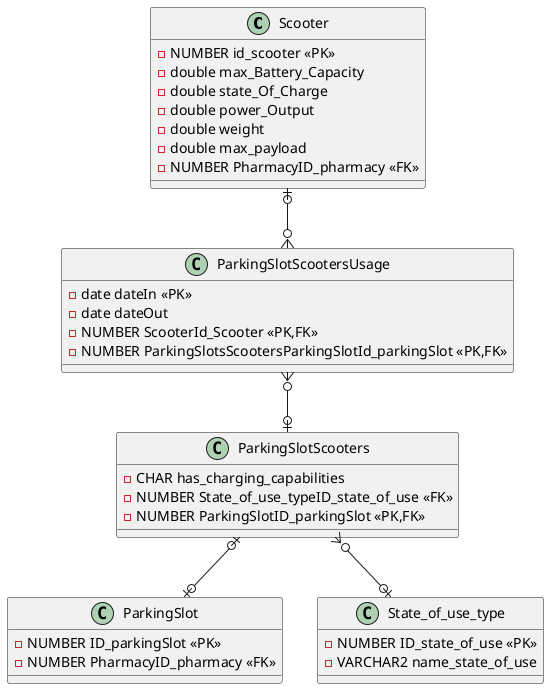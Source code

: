 @startuml
'skinparam linetype polyline


class Scooter {
    -NUMBER id_scooter «PK»
    -double max_Battery_Capacity
    -double state_Of_Charge
    -double power_Output
    -double weight
    -double max_payload
    -NUMBER PharmacyID_pharmacy «FK»
}

class ParkingSlotScootersUsage {
    -date dateIn «PK»
    -date dateOut
    -NUMBER ScooterId_Scooter «PK,FK»
    -NUMBER ParkingSlotsScootersParkingSlotId_parkingSlot «PK,FK»
}

class ParkingSlot{
    -NUMBER ID_parkingSlot «PK»
    -NUMBER PharmacyID_pharmacy «FK»
}

class ParkingSlotScooters{
    -CHAR has_charging_capabilities
    -NUMBER State_of_use_typeID_state_of_use «FK»
    -NUMBER ParkingSlotID_parkingSlot «PK,FK»
}

class State_of_use_type{
    -NUMBER ID_state_of_use «PK»
    -VARCHAR2 name_state_of_use
}


Scooter |o--o{ ParkingSlotScootersUsage
ParkingSlotScootersUsage }o--o| ParkingSlotScooters
ParkingSlotScooters }o--o| State_of_use_type
ParkingSlotScooters |o--o| ParkingSlot

@enduml